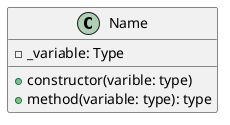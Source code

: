 @startuml Name

' + -> public
' - -> private
' # -> protected
' ~ -> package
' {static} -> shared added as a prefix
' {final} -> constant added as prefix
' *-- -> composition full tilted square
' o-- -> agregation empty tilter square
' -- -> association line
' ..> -> dependency dotted line

' Define classes
class Name {
    - _variable: Type
    + constructor(varible: type)
    + method(variable: type): type
}


@enduml
